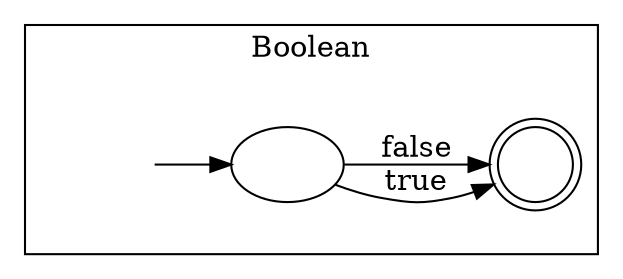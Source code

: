digraph NFA {
    rankdir=LR
    subgraph cluster_string {
        label="Boolean"

        b0 [label=" ", shape=none]
        b1 [label=" "]
        b2 [label=" ", shape=doublecircle]

        b0 -> b1
        b1 -> b2 [label="true"]
        b1 -> b2 [label="false"]
    }
}
